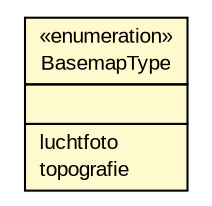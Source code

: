 #!/usr/local/bin/dot
#
# Class diagram 
# Generated by UMLGraph version R5_6 (http://www.umlgraph.org/)
#

digraph G {
	edge [fontname="arial",fontsize=10,labelfontname="arial",labelfontsize=10];
	node [fontname="arial",fontsize=10,shape=plaintext];
	nodesep=0.25;
	ranksep=0.5;
	// nl.mineleni.cbsviewer.servlet.wms.BasemapType
	c763 [label=<<table title="nl.mineleni.cbsviewer.servlet.wms.BasemapType" border="0" cellborder="1" cellspacing="0" cellpadding="2" port="p" bgcolor="lemonChiffon" href="./BasemapType.html">
		<tr><td><table border="0" cellspacing="0" cellpadding="1">
<tr><td align="center" balign="center"> &#171;enumeration&#187; </td></tr>
<tr><td align="center" balign="center"> BasemapType </td></tr>
		</table></td></tr>
		<tr><td><table border="0" cellspacing="0" cellpadding="1">
<tr><td align="left" balign="left">  </td></tr>
		</table></td></tr>
		<tr><td><table border="0" cellspacing="0" cellpadding="1">
<tr><td align="left" balign="left"> luchtfoto </td></tr>
<tr><td align="left" balign="left"> topografie </td></tr>
		</table></td></tr>
		</table>>, URL="./BasemapType.html", fontname="arial", fontcolor="black", fontsize=10.0];
}

